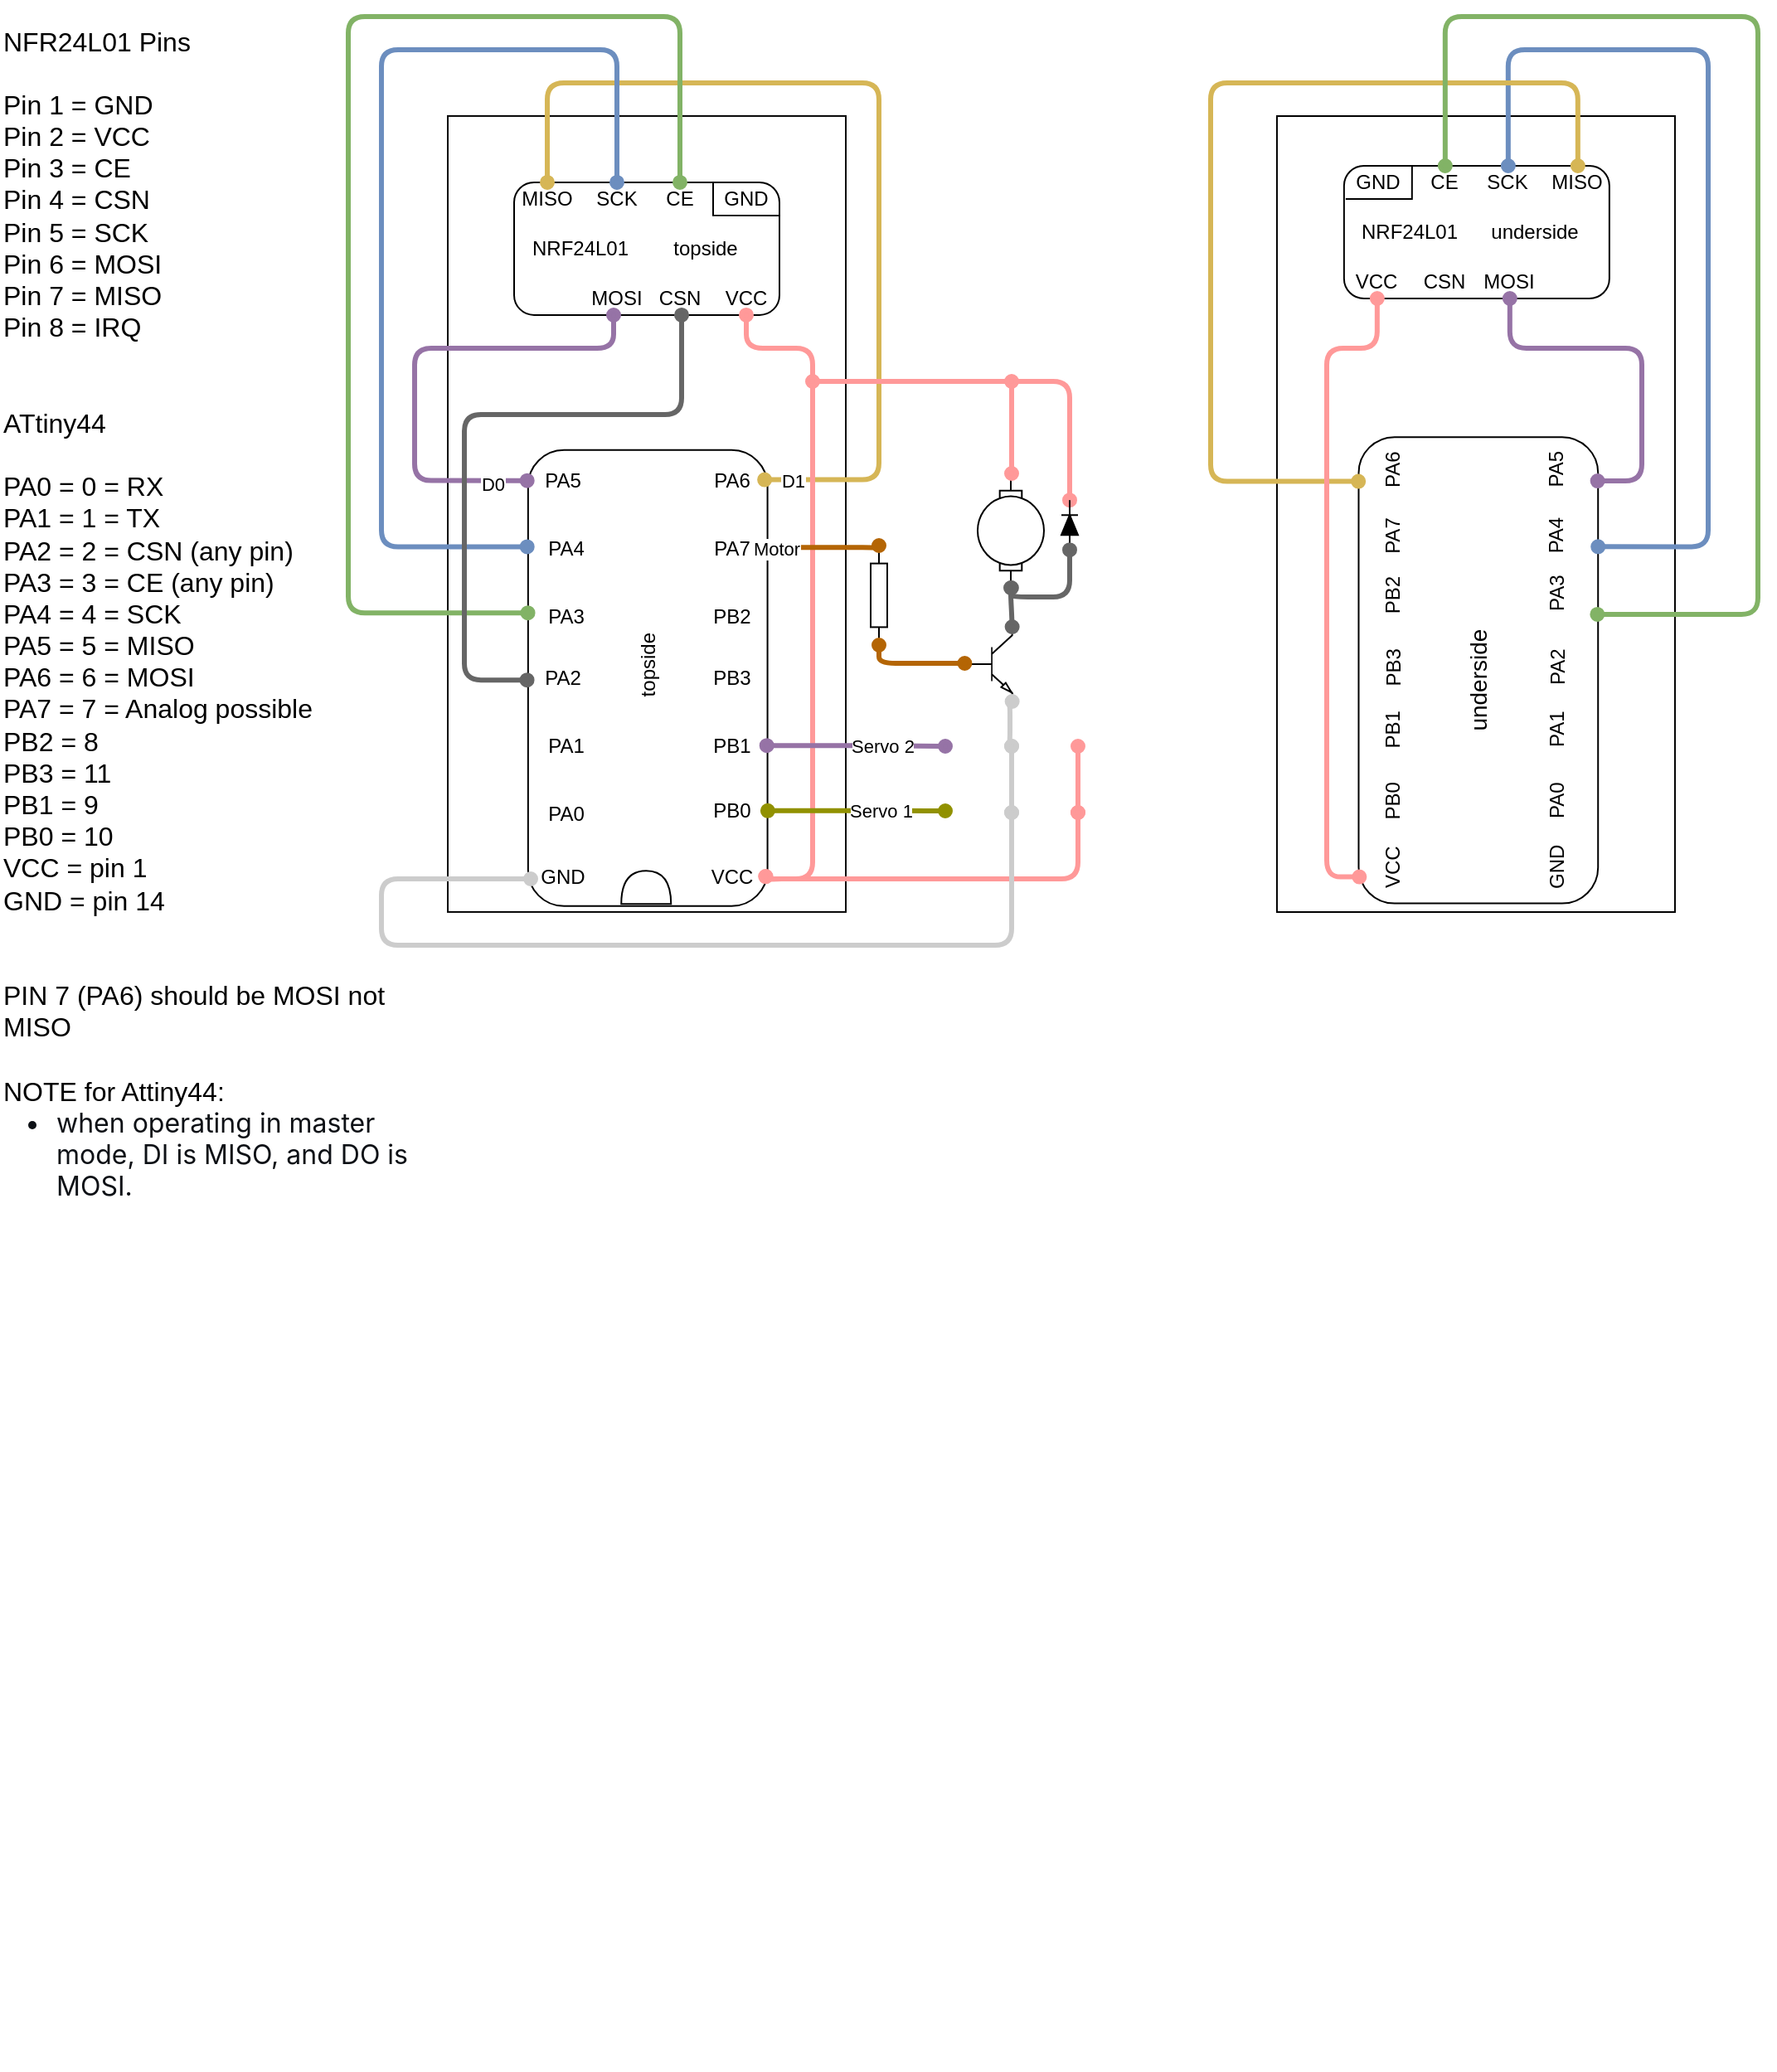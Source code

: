 <mxfile version="22.0.8" type="google">
  <diagram name="Page-1" id="LCBGwRK2uOVzi1pObfTr">
    <mxGraphModel grid="1" page="1" gridSize="10" guides="1" tooltips="1" connect="1" arrows="1" fold="1" pageScale="1" pageWidth="1169" pageHeight="827" math="0" shadow="0">
      <root>
        <mxCell id="0" />
        <mxCell id="1" parent="0" />
        <mxCell id="lefMPvHfV91-KuTFBMRh-2" value="" style="pointerEvents=1;verticalLabelPosition=bottom;shadow=0;dashed=0;align=center;html=1;verticalAlign=top;shape=mxgraph.electrical.resistors.resistor_1;rotation=-90;" vertex="1" parent="1">
          <mxGeometry x="560" y="404" width="60" height="10" as="geometry" />
        </mxCell>
        <mxCell id="-5Y5glYw3J9-rG3kyHYH-9" value="" style="rounded=0;whiteSpace=wrap;html=1;fillColor=none;" vertex="1" parent="1">
          <mxGeometry x="829.98" y="120" width="240" height="480" as="geometry" />
        </mxCell>
        <mxCell id="Fj7R6WnJlZTkuZcRxFww-15" value="" style="group;rotation=-90;" connectable="0" vertex="1" parent="1">
          <mxGeometry x="790" y="350.0" width="321.21" height="209.492" as="geometry" />
        </mxCell>
        <mxCell id="Fj7R6WnJlZTkuZcRxFww-17" value="" style="shape=or;whiteSpace=wrap;html=1;rotation=-90;" vertex="1" parent="Fj7R6WnJlZTkuZcRxFww-15">
          <mxGeometry x="150.442" y="208.122" width="21.973" height="50.342" as="geometry" />
        </mxCell>
        <mxCell id="Fj7R6WnJlZTkuZcRxFww-16" value="" style="rounded=1;whiteSpace=wrap;html=1;rotation=-90;" vertex="1" parent="Fj7R6WnJlZTkuZcRxFww-15">
          <mxGeometry x="20.82" y="32.02" width="281.21" height="144.36" as="geometry" />
        </mxCell>
        <mxCell id="Fj7R6WnJlZTkuZcRxFww-18" value="PA1" style="text;html=1;align=center;verticalAlign=middle;resizable=0;points=[];autosize=1;rotation=-90;" vertex="1" parent="Fj7R6WnJlZTkuZcRxFww-15">
          <mxGeometry x="184.011" y="125.134" width="50" height="30" as="geometry" />
        </mxCell>
        <mxCell id="Fj7R6WnJlZTkuZcRxFww-19" value="PA4" style="text;html=1;align=center;verticalAlign=middle;resizable=0;points=[];autosize=1;rotation=-90;" vertex="1" parent="Fj7R6WnJlZTkuZcRxFww-15">
          <mxGeometry x="184.007" y="8.287" width="50" height="30" as="geometry" />
        </mxCell>
        <mxCell id="Fj7R6WnJlZTkuZcRxFww-20" value="PA2" style="text;html=1;align=center;verticalAlign=middle;resizable=0;points=[];autosize=1;rotation=-90;" vertex="1" parent="Fj7R6WnJlZTkuZcRxFww-15">
          <mxGeometry x="184.011" y="87.601" width="50" height="30" as="geometry" />
        </mxCell>
        <mxCell id="Fj7R6WnJlZTkuZcRxFww-21" value="PA3" style="text;html=1;align=center;verticalAlign=middle;resizable=0;points=[];autosize=1;rotation=-90;" vertex="1" parent="Fj7R6WnJlZTkuZcRxFww-15">
          <mxGeometry x="184.007" y="43.12" width="50" height="30" as="geometry" />
        </mxCell>
        <mxCell id="Fj7R6WnJlZTkuZcRxFww-22" value="PA5" style="text;html=1;align=center;verticalAlign=middle;resizable=0;points=[];autosize=1;rotation=-90;" vertex="1" parent="Fj7R6WnJlZTkuZcRxFww-15">
          <mxGeometry x="184.003" y="-31.656" width="50" height="30" as="geometry" />
        </mxCell>
        <mxCell id="Fj7R6WnJlZTkuZcRxFww-23" value="&lt;font style=&quot;font-size: 14px;&quot;&gt;underside&lt;/font&gt;" style="text;html=1;align=center;verticalAlign=middle;resizable=0;points=[];autosize=1;strokeColor=none;fillColor=none;rotation=-90;" vertex="1" parent="Fj7R6WnJlZTkuZcRxFww-15">
          <mxGeometry x="121.422" y="95.132" width="80" height="30" as="geometry" />
        </mxCell>
        <mxCell id="Fj7R6WnJlZTkuZcRxFww-24" value="PB0" style="text;html=1;align=center;verticalAlign=middle;resizable=0;points=[];autosize=1;rotation=-90;" vertex="1" parent="Fj7R6WnJlZTkuZcRxFww-15">
          <mxGeometry x="85.252" y="168.119" width="50" height="30" as="geometry" />
        </mxCell>
        <mxCell id="Fj7R6WnJlZTkuZcRxFww-25" value="PA7" style="text;html=1;align=center;verticalAlign=middle;resizable=0;points=[];autosize=1;rotation=-90;" vertex="1" parent="Fj7R6WnJlZTkuZcRxFww-15">
          <mxGeometry x="85.252" y="8.285" width="50" height="30" as="geometry" />
        </mxCell>
        <mxCell id="Fj7R6WnJlZTkuZcRxFww-26" value="PB1" style="text;html=1;align=center;verticalAlign=middle;resizable=0;points=[];autosize=1;rotation=-90;" vertex="1" parent="Fj7R6WnJlZTkuZcRxFww-15">
          <mxGeometry x="85.252" y="125.136" width="50" height="30" as="geometry" />
        </mxCell>
        <mxCell id="Fj7R6WnJlZTkuZcRxFww-27" value="PB3" style="text;html=1;align=center;verticalAlign=middle;resizable=0;points=[];autosize=1;rotation=-90;" vertex="1" parent="Fj7R6WnJlZTkuZcRxFww-15">
          <mxGeometry x="85.252" y="87.603" width="50" height="30" as="geometry" />
        </mxCell>
        <mxCell id="Fj7R6WnJlZTkuZcRxFww-28" value="PB2" style="text;html=1;align=center;verticalAlign=middle;resizable=0;points=[];autosize=1;rotation=-90;" vertex="1" parent="Fj7R6WnJlZTkuZcRxFww-15">
          <mxGeometry x="85.252" y="44.09" width="50" height="30" as="geometry" />
        </mxCell>
        <mxCell id="Fj7R6WnJlZTkuZcRxFww-29" value="PA6" style="text;html=1;align=center;verticalAlign=middle;resizable=0;points=[];autosize=1;rotation=-90;" vertex="1" parent="Fj7R6WnJlZTkuZcRxFww-15">
          <mxGeometry x="85.252" y="-31.654" width="50" height="30" as="geometry" />
        </mxCell>
        <mxCell id="Fj7R6WnJlZTkuZcRxFww-30" value="VCC" style="text;html=1;align=center;verticalAlign=middle;resizable=0;points=[];autosize=1;rotation=-90;" vertex="1" parent="Fj7R6WnJlZTkuZcRxFww-15">
          <mxGeometry x="85.252" y="208.122" width="50" height="30" as="geometry" />
        </mxCell>
        <mxCell id="Fj7R6WnJlZTkuZcRxFww-31" value="GND" style="text;html=1;align=center;verticalAlign=middle;resizable=0;points=[];autosize=1;rotation=-90;" vertex="1" parent="Fj7R6WnJlZTkuZcRxFww-15">
          <mxGeometry x="184.011" y="208.119" width="50" height="30" as="geometry" />
        </mxCell>
        <mxCell id="Fj7R6WnJlZTkuZcRxFww-32" value="PA0" style="text;html=1;align=center;verticalAlign=middle;resizable=0;points=[];autosize=1;rotation=-90;" vertex="1" parent="Fj7R6WnJlZTkuZcRxFww-15">
          <mxGeometry x="184.011" y="168.117" width="50" height="30" as="geometry" />
        </mxCell>
        <mxCell id="Fj7R6WnJlZTkuZcRxFww-33" value="&lt;p style=&quot;line-height: 0;&quot;&gt;&lt;br&gt;&lt;/p&gt;" style="text;html=1;align=center;verticalAlign=middle;resizable=0;points=[];autosize=1;strokeColor=none;fillColor=none;fontColor=#8C8C8C;rotation=-90;" vertex="1" parent="Fj7R6WnJlZTkuZcRxFww-15">
          <mxGeometry x="151.428" y="179.212" width="20" height="40" as="geometry" />
        </mxCell>
        <mxCell id="-5Y5glYw3J9-rG3kyHYH-11" value="" style="rounded=0;whiteSpace=wrap;html=1;fillColor=none;" vertex="1" parent="1">
          <mxGeometry x="330" y="119.95" width="240" height="480" as="geometry" />
        </mxCell>
        <mxCell id="Fj7R6WnJlZTkuZcRxFww-2" value="" style="group" connectable="0" vertex="1" parent="1">
          <mxGeometry x="870.43" y="150" width="161" height="80" as="geometry" />
        </mxCell>
        <mxCell id="Fj7R6WnJlZTkuZcRxFww-3" value="" style="rounded=1;whiteSpace=wrap;html=1;rotation=-180;" vertex="1" parent="Fj7R6WnJlZTkuZcRxFww-2">
          <mxGeometry width="160" height="80" as="geometry" />
        </mxCell>
        <mxCell id="Fj7R6WnJlZTkuZcRxFww-4" value="CE" style="text;html=1;strokeColor=none;fillColor=none;align=center;verticalAlign=middle;whiteSpace=wrap;rounded=0;rotation=0;" vertex="1" parent="Fj7R6WnJlZTkuZcRxFww-2">
          <mxGeometry x="41" width="40" height="20" as="geometry" />
        </mxCell>
        <mxCell id="Fj7R6WnJlZTkuZcRxFww-5" value="SCK" style="text;html=1;strokeColor=none;fillColor=none;align=center;verticalAlign=middle;whiteSpace=wrap;rounded=0;rotation=0;" vertex="1" parent="Fj7R6WnJlZTkuZcRxFww-2">
          <mxGeometry x="77" width="44" height="20" as="geometry" />
        </mxCell>
        <mxCell id="Fj7R6WnJlZTkuZcRxFww-6" value="MISO" style="text;html=1;strokeColor=none;fillColor=none;align=center;verticalAlign=middle;whiteSpace=wrap;rounded=0;rotation=0;" vertex="1" parent="Fj7R6WnJlZTkuZcRxFww-2">
          <mxGeometry x="121" width="40" height="20" as="geometry" />
        </mxCell>
        <mxCell id="Fj7R6WnJlZTkuZcRxFww-7" value="GND" style="text;html=1;strokeColor=none;fillColor=none;align=center;verticalAlign=middle;whiteSpace=wrap;rounded=0;rotation=0;" vertex="1" parent="Fj7R6WnJlZTkuZcRxFww-2">
          <mxGeometry x="1" width="40" height="20" as="geometry" />
        </mxCell>
        <mxCell id="Fj7R6WnJlZTkuZcRxFww-8" value="NRF24L01" style="text;html=1;strokeColor=none;fillColor=none;align=center;verticalAlign=middle;whiteSpace=wrap;rounded=0;rotation=0;" vertex="1" parent="Fj7R6WnJlZTkuZcRxFww-2">
          <mxGeometry x="20" y="30" width="40" height="20" as="geometry" />
        </mxCell>
        <mxCell id="Fj7R6WnJlZTkuZcRxFww-9" value="CSN" style="text;html=1;strokeColor=none;fillColor=none;align=center;verticalAlign=middle;whiteSpace=wrap;rounded=0;rotation=0;" vertex="1" parent="Fj7R6WnJlZTkuZcRxFww-2">
          <mxGeometry x="41" y="60" width="40" height="20" as="geometry" />
        </mxCell>
        <mxCell id="Fj7R6WnJlZTkuZcRxFww-10" value="MOSI" style="text;html=1;strokeColor=none;fillColor=none;align=center;verticalAlign=middle;whiteSpace=wrap;rounded=0;rotation=0;" vertex="1" parent="Fj7R6WnJlZTkuZcRxFww-2">
          <mxGeometry x="80" y="60" width="40" height="20" as="geometry" />
        </mxCell>
        <mxCell id="Fj7R6WnJlZTkuZcRxFww-11" value="VCC" style="text;html=1;strokeColor=none;fillColor=none;align=center;verticalAlign=middle;whiteSpace=wrap;rounded=0;rotation=0;" vertex="1" parent="Fj7R6WnJlZTkuZcRxFww-2">
          <mxGeometry y="60" width="40" height="20" as="geometry" />
        </mxCell>
        <mxCell id="Fj7R6WnJlZTkuZcRxFww-12" value="underside" style="text;html=1;align=center;verticalAlign=middle;resizable=0;points=[];autosize=1;strokeColor=none;fillColor=none;" vertex="1" parent="Fj7R6WnJlZTkuZcRxFww-2">
          <mxGeometry x="75" y="25" width="80" height="30" as="geometry" />
        </mxCell>
        <mxCell id="ppTcxV085bBbzzXwHEgJ-23" style="edgeStyle=orthogonalEdgeStyle;rounded=0;orthogonalLoop=1;jettySize=auto;html=1;exitX=0;exitY=1;exitDx=0;exitDy=0;entryX=1;entryY=0;entryDx=0;entryDy=0;endArrow=none;endFill=0;" edge="1" parent="Fj7R6WnJlZTkuZcRxFww-2" source="Fj7R6WnJlZTkuZcRxFww-7" target="Fj7R6WnJlZTkuZcRxFww-7">
          <mxGeometry relative="1" as="geometry">
            <Array as="points">
              <mxPoint x="41" y="20" />
            </Array>
          </mxGeometry>
        </mxCell>
        <mxCell id="Fj7R6WnJlZTkuZcRxFww-14" style="edgeStyle=orthogonalEdgeStyle;rounded=1;orthogonalLoop=1;jettySize=auto;html=1;exitX=0.5;exitY=1;exitDx=0;exitDy=0;startArrow=oval;startFill=1;endArrow=oval;endFill=1;fillColor=#e1d5e7;strokeColor=#9673a6;strokeWidth=3;entryX=0.906;entryY=0.998;entryDx=0;entryDy=0;entryPerimeter=0;" edge="1" parent="1" source="Fj7R6WnJlZTkuZcRxFww-10" target="Fj7R6WnJlZTkuZcRxFww-16">
          <mxGeometry relative="1" as="geometry">
            <mxPoint x="1169.98" y="420" as="targetPoint" />
            <Array as="points">
              <mxPoint x="970.98" y="260" />
              <mxPoint x="1049.98" y="260" />
              <mxPoint x="1049.98" y="340" />
            </Array>
          </mxGeometry>
        </mxCell>
        <mxCell id="Fj7R6WnJlZTkuZcRxFww-34" style="edgeStyle=orthogonalEdgeStyle;rounded=1;orthogonalLoop=1;jettySize=auto;html=1;exitX=0.5;exitY=0;exitDx=0;exitDy=0;fontSize=12;fontColor=#8C8C8C;startArrow=oval;startFill=1;endArrow=oval;endFill=1;fillColor=#dae8fc;strokeColor=#6c8ebf;strokeWidth=3;entryX=0.765;entryY=1;entryDx=0;entryDy=0;entryPerimeter=0;" edge="1" parent="1" source="Fj7R6WnJlZTkuZcRxFww-5" target="Fj7R6WnJlZTkuZcRxFww-16">
          <mxGeometry relative="1" as="geometry">
            <Array as="points">
              <mxPoint x="969.98" y="80" />
              <mxPoint x="1089.98" y="80" />
              <mxPoint x="1089.98" y="380" />
            </Array>
            <mxPoint x="1149.98" y="340" as="targetPoint" />
          </mxGeometry>
        </mxCell>
        <mxCell id="Fj7R6WnJlZTkuZcRxFww-35" style="edgeStyle=orthogonalEdgeStyle;rounded=1;orthogonalLoop=1;jettySize=auto;html=1;exitX=0.5;exitY=0;exitDx=0;exitDy=0;fontSize=12;fontColor=#8C8C8C;startArrow=oval;startFill=1;endArrow=oval;endFill=1;fillColor=#fff2cc;strokeColor=#d6b656;strokeWidth=3;entryX=0.905;entryY=-0.001;entryDx=0;entryDy=0;entryPerimeter=0;" edge="1" parent="1" source="Fj7R6WnJlZTkuZcRxFww-6" target="Fj7R6WnJlZTkuZcRxFww-16">
          <mxGeometry relative="1" as="geometry">
            <Array as="points">
              <mxPoint x="1011.98" y="100" />
              <mxPoint x="789.98" y="100" />
              <mxPoint x="789.98" y="340" />
            </Array>
            <mxPoint x="869.98" y="630" as="targetPoint" />
          </mxGeometry>
        </mxCell>
        <mxCell id="Fj7R6WnJlZTkuZcRxFww-36" style="edgeStyle=orthogonalEdgeStyle;rounded=1;orthogonalLoop=1;jettySize=auto;html=1;exitX=0.5;exitY=0;exitDx=0;exitDy=0;fontSize=12;fontColor=#18888C;startArrow=oval;startFill=1;endArrow=oval;endFill=1;fillColor=#d5e8d4;strokeColor=#82b366;strokeWidth=3;entryX=0.62;entryY=0.997;entryDx=0;entryDy=0;entryPerimeter=0;" edge="1" parent="1" source="Fj7R6WnJlZTkuZcRxFww-4" target="Fj7R6WnJlZTkuZcRxFww-16">
          <mxGeometry relative="1" as="geometry">
            <Array as="points">
              <mxPoint x="931.98" y="60" />
              <mxPoint x="1119.98" y="60" />
              <mxPoint x="1119.98" y="420" />
            </Array>
            <mxPoint x="1079.98" y="430" as="targetPoint" />
          </mxGeometry>
        </mxCell>
        <mxCell id="Fj7R6WnJlZTkuZcRxFww-38" style="edgeStyle=orthogonalEdgeStyle;rounded=1;orthogonalLoop=1;jettySize=auto;html=1;exitX=0.5;exitY=1;exitDx=0;exitDy=0;strokeWidth=3;fontSize=12;fontColor=#18888C;startArrow=oval;startFill=1;endArrow=oval;endFill=1;fillColor=#e51400;strokeColor=#FF9999;entryX=0.057;entryY=0.003;entryDx=0;entryDy=0;entryPerimeter=0;" edge="1" parent="1" source="Fj7R6WnJlZTkuZcRxFww-11" target="Fj7R6WnJlZTkuZcRxFww-16">
          <mxGeometry relative="1" as="geometry">
            <Array as="points">
              <mxPoint x="889.98" y="260" />
              <mxPoint x="859.98" y="260" />
              <mxPoint x="859.98" y="579" />
            </Array>
            <mxPoint x="879.98" y="550" as="targetPoint" />
          </mxGeometry>
        </mxCell>
        <mxCell id="Fj7R6WnJlZTkuZcRxFww-39" value="NFR24L01 Pins&lt;br&gt;&lt;br&gt;Pin 1 = GND&lt;br&gt;Pin 2 = VCC&lt;br&gt;Pin 3 = CE&lt;br&gt;Pin 4 = CSN&lt;br&gt;Pin 5 = SCK&lt;br&gt;Pin 6 = MOSI&lt;br&gt;Pin 7 = MISO&lt;br&gt;Pin 8 = IRQ&lt;br&gt;&lt;br&gt;&lt;br&gt;ATtiny44&lt;br&gt;&lt;br&gt;PA0 = 0 = RX&lt;br style=&quot;font-size: 16px&quot;&gt;PA1 = 1 = TX&lt;br style=&quot;font-size: 16px&quot;&gt;PA2 = 2 = CSN (any pin)&lt;br style=&quot;font-size: 16px&quot;&gt;PA3 = 3 = CE (any pin)&lt;br style=&quot;font-size: 16px&quot;&gt;PA4 = 4 = SCK&lt;br style=&quot;font-size: 16px&quot;&gt;PA5 = 5 = MISO&lt;br style=&quot;font-size: 16px&quot;&gt;PA6 = 6 = MOSI&lt;br&gt;PA7 = 7 = Analog possible&lt;br&gt;PB2 = 8&lt;br style=&quot;border-color: var(--border-color);&quot;&gt;PB3 = 11&lt;br style=&quot;border-color: var(--border-color);&quot;&gt;PB1 = 9&lt;br style=&quot;border-color: var(--border-color);&quot;&gt;PB0 = 10&lt;br&gt;VCC = pin 1&lt;br&gt;GND = pin 14&lt;br&gt;&lt;br&gt;&lt;br&gt;PIN 7 (PA6) should be MOSI not MISO&amp;nbsp;&lt;br&gt;&lt;br&gt;NOTE for Attiny44:&amp;nbsp;&lt;ul style=&quot;box-sizing: border-box; padding-left: 2em; margin-top: 0px; margin-bottom: 0px; color: rgb(14, 17, 22); font-family: -apple-system, &amp;quot;system-ui&amp;quot;, &amp;quot;Segoe UI&amp;quot;, &amp;quot;Noto Sans&amp;quot;, Helvetica, Arial, sans-serif, &amp;quot;Apple Color Emoji&amp;quot;, &amp;quot;Segoe UI Emoji&amp;quot;; background-color: rgb(255, 255, 255);&quot; dir=&quot;auto&quot;&gt;&lt;li style=&quot;box-sizing: border-box;&quot;&gt;when operating in master mode,&amp;nbsp;DI is MISO, and DO is MOSI.&lt;/li&gt;&lt;/ul&gt;" style="text;html=1;strokeColor=none;fillColor=none;align=left;verticalAlign=middle;whiteSpace=wrap;rounded=0;fontSize=16;" vertex="1" parent="1">
          <mxGeometry x="60" y="180" width="260" height="480" as="geometry" />
        </mxCell>
        <mxCell id="-5Y5glYw3J9-rG3kyHYH-12" value="" style="group;rotation=-90;" connectable="0" vertex="1" parent="1">
          <mxGeometry x="270" y="361.61" width="326.21" height="229.212" as="geometry" />
        </mxCell>
        <mxCell id="-5Y5glYw3J9-rG3kyHYH-13" value="" style="shape=or;whiteSpace=wrap;html=1;rotation=-90;" vertex="1" parent="-5Y5glYw3J9-rG3kyHYH-12">
          <mxGeometry x="169.622" y="188.122" width="21.973" height="50.342" as="geometry" />
        </mxCell>
        <mxCell id="-5Y5glYw3J9-rG3kyHYH-14" value="" style="rounded=1;whiteSpace=wrap;html=1;rotation=-90;" vertex="1" parent="-5Y5glYw3J9-rG3kyHYH-12">
          <mxGeometry x="43.11" y="25.12" width="275" height="144.36" as="geometry" />
        </mxCell>
        <mxCell id="-5Y5glYw3J9-rG3kyHYH-15" value="PA1" style="text;html=1;align=center;verticalAlign=middle;resizable=0;points=[];autosize=1;rotation=0;" vertex="1" parent="-5Y5glYw3J9-rG3kyHYH-12">
          <mxGeometry x="105.611" y="123.114" width="50" height="30" as="geometry" />
        </mxCell>
        <mxCell id="-5Y5glYw3J9-rG3kyHYH-17" value="PA2" style="text;html=1;align=center;verticalAlign=middle;resizable=0;points=[];autosize=1;rotation=0;" vertex="1" parent="-5Y5glYw3J9-rG3kyHYH-12">
          <mxGeometry x="104.431" y="82.301" width="50" height="30" as="geometry" />
        </mxCell>
        <mxCell id="-5Y5glYw3J9-rG3kyHYH-20" value="topside" style="text;html=1;align=center;verticalAlign=middle;resizable=0;points=[];autosize=1;strokeColor=none;fillColor=none;rotation=-90;" vertex="1" parent="-5Y5glYw3J9-rG3kyHYH-12">
          <mxGeometry x="150.602" y="75.132" width="60" height="30" as="geometry" />
        </mxCell>
        <mxCell id="-5Y5glYw3J9-rG3kyHYH-21" value="PB0" style="text;html=1;align=center;verticalAlign=middle;resizable=0;points=[];autosize=1;rotation=0;" vertex="1" parent="-5Y5glYw3J9-rG3kyHYH-12">
          <mxGeometry x="205.612" y="162.119" width="50" height="30" as="geometry" />
        </mxCell>
        <mxCell id="-5Y5glYw3J9-rG3kyHYH-22" value="PA7" style="text;html=1;align=center;verticalAlign=middle;resizable=0;points=[];autosize=1;rotation=0;" vertex="1" parent="-5Y5glYw3J9-rG3kyHYH-12">
          <mxGeometry x="205.612" y="4.005" width="50" height="30" as="geometry" />
        </mxCell>
        <mxCell id="-5Y5glYw3J9-rG3kyHYH-23" value="PB1" style="text;html=1;align=center;verticalAlign=middle;resizable=0;points=[];autosize=1;rotation=0;" vertex="1" parent="-5Y5glYw3J9-rG3kyHYH-12">
          <mxGeometry x="205.612" y="123.116" width="50" height="30" as="geometry" />
        </mxCell>
        <mxCell id="-5Y5glYw3J9-rG3kyHYH-25" value="PB2" style="text;html=1;align=center;verticalAlign=middle;resizable=0;points=[];autosize=1;rotation=0;" vertex="1" parent="-5Y5glYw3J9-rG3kyHYH-12">
          <mxGeometry x="205.612" y="45.13" width="50" height="30" as="geometry" />
        </mxCell>
        <mxCell id="-5Y5glYw3J9-rG3kyHYH-26" value="PA6" style="text;html=1;align=center;verticalAlign=middle;resizable=0;points=[];autosize=1;rotation=0;" vertex="1" parent="-5Y5glYw3J9-rG3kyHYH-12">
          <mxGeometry x="205.612" y="-36.654" width="50" height="30" as="geometry" />
        </mxCell>
        <mxCell id="-5Y5glYw3J9-rG3kyHYH-28" value="GND" style="text;html=1;align=center;verticalAlign=middle;resizable=0;points=[];autosize=1;rotation=0;" vertex="1" parent="-5Y5glYw3J9-rG3kyHYH-12">
          <mxGeometry x="104.431" y="202.209" width="50" height="30" as="geometry" />
        </mxCell>
        <mxCell id="-5Y5glYw3J9-rG3kyHYH-29" value="PA0" style="text;html=1;align=center;verticalAlign=middle;resizable=0;points=[];autosize=1;rotation=0;" vertex="1" parent="-5Y5glYw3J9-rG3kyHYH-12">
          <mxGeometry x="105.611" y="164.217" width="50" height="30" as="geometry" />
        </mxCell>
        <mxCell id="-5Y5glYw3J9-rG3kyHYH-30" value="&lt;p style=&quot;line-height: 0;&quot;&gt;&lt;br&gt;&lt;/p&gt;" style="text;html=1;align=center;verticalAlign=middle;resizable=0;points=[];autosize=1;strokeColor=none;fillColor=none;fontColor=#8C8C8C;rotation=-90;" vertex="1" parent="-5Y5glYw3J9-rG3kyHYH-12">
          <mxGeometry x="170.608" y="159.212" width="20" height="40" as="geometry" />
        </mxCell>
        <mxCell id="-5Y5glYw3J9-rG3kyHYH-27" value="VCC" style="text;html=1;align=center;verticalAlign=middle;resizable=0;points=[];autosize=1;rotation=0;" vertex="1" parent="-5Y5glYw3J9-rG3kyHYH-12">
          <mxGeometry x="205.612" y="202.212" width="50" height="30" as="geometry" />
        </mxCell>
        <mxCell id="-5Y5glYw3J9-rG3kyHYH-51" value="" style="shape=or;whiteSpace=wrap;html=1;rotation=-90;" vertex="1" parent="-5Y5glYw3J9-rG3kyHYH-12">
          <mxGeometry x="169.62" y="208.46" width="20" height="30" as="geometry" />
        </mxCell>
        <mxCell id="-5Y5glYw3J9-rG3kyHYH-24" value="PB3" style="text;html=1;align=center;verticalAlign=middle;resizable=0;points=[];autosize=1;rotation=0;" vertex="1" parent="-5Y5glYw3J9-rG3kyHYH-12">
          <mxGeometry x="205.612" y="82.303" width="50" height="30" as="geometry" />
        </mxCell>
        <mxCell id="-5Y5glYw3J9-rG3kyHYH-18" value="PA3" style="text;html=1;align=center;verticalAlign=middle;resizable=0;points=[];autosize=1;rotation=0;" vertex="1" parent="-5Y5glYw3J9-rG3kyHYH-12">
          <mxGeometry x="105.607" y="45.13" width="50" height="30" as="geometry" />
        </mxCell>
        <mxCell id="-5Y5glYw3J9-rG3kyHYH-16" value="PA4" style="text;html=1;align=center;verticalAlign=middle;resizable=0;points=[];autosize=1;rotation=0;" vertex="1" parent="-5Y5glYw3J9-rG3kyHYH-12">
          <mxGeometry x="105.607" y="4.007" width="50" height="30" as="geometry" />
        </mxCell>
        <mxCell id="-5Y5glYw3J9-rG3kyHYH-19" value="PA5" style="text;html=1;align=center;verticalAlign=middle;resizable=0;points=[];autosize=1;rotation=0;" vertex="1" parent="-5Y5glYw3J9-rG3kyHYH-12">
          <mxGeometry x="104.433" y="-36.656" width="50" height="30" as="geometry" />
        </mxCell>
        <mxCell id="-5Y5glYw3J9-rG3kyHYH-31" value="" style="group" connectable="0" vertex="1" parent="1">
          <mxGeometry x="370" y="159.95" width="161" height="80" as="geometry" />
        </mxCell>
        <mxCell id="-5Y5glYw3J9-rG3kyHYH-32" value="" style="rounded=1;whiteSpace=wrap;html=1;rotation=-180;" vertex="1" parent="-5Y5glYw3J9-rG3kyHYH-31">
          <mxGeometry width="160" height="80" as="geometry" />
        </mxCell>
        <mxCell id="-5Y5glYw3J9-rG3kyHYH-33" value="CE" style="text;html=1;strokeColor=none;fillColor=none;align=center;verticalAlign=middle;whiteSpace=wrap;rounded=0;rotation=0;" vertex="1" parent="-5Y5glYw3J9-rG3kyHYH-31">
          <mxGeometry x="80" width="40" height="20" as="geometry" />
        </mxCell>
        <mxCell id="-5Y5glYw3J9-rG3kyHYH-34" value="SCK" style="text;html=1;strokeColor=none;fillColor=none;align=center;verticalAlign=middle;whiteSpace=wrap;rounded=0;rotation=0;" vertex="1" parent="-5Y5glYw3J9-rG3kyHYH-31">
          <mxGeometry x="40" width="44" height="20" as="geometry" />
        </mxCell>
        <mxCell id="ppTcxV085bBbzzXwHEgJ-22" style="edgeStyle=orthogonalEdgeStyle;rounded=0;orthogonalLoop=1;jettySize=auto;html=1;exitX=0;exitY=0;exitDx=0;exitDy=0;entryX=0;entryY=0.75;entryDx=0;entryDy=0;endArrow=none;endFill=0;" edge="1" parent="-5Y5glYw3J9-rG3kyHYH-31" source="-5Y5glYw3J9-rG3kyHYH-36" target="-5Y5glYw3J9-rG3kyHYH-32">
          <mxGeometry relative="1" as="geometry">
            <Array as="points">
              <mxPoint x="120" y="20" />
            </Array>
          </mxGeometry>
        </mxCell>
        <mxCell id="-5Y5glYw3J9-rG3kyHYH-36" value="GND" style="text;html=1;strokeColor=none;fillColor=none;align=center;verticalAlign=middle;whiteSpace=wrap;rounded=0;rotation=0;" vertex="1" parent="-5Y5glYw3J9-rG3kyHYH-31">
          <mxGeometry x="120" width="40" height="20" as="geometry" />
        </mxCell>
        <mxCell id="-5Y5glYw3J9-rG3kyHYH-37" value="NRF24L01" style="text;html=1;strokeColor=none;fillColor=none;align=center;verticalAlign=middle;whiteSpace=wrap;rounded=0;rotation=0;" vertex="1" parent="-5Y5glYw3J9-rG3kyHYH-31">
          <mxGeometry x="20" y="30" width="40" height="20" as="geometry" />
        </mxCell>
        <mxCell id="-5Y5glYw3J9-rG3kyHYH-38" value="CSN" style="text;html=1;strokeColor=none;fillColor=none;align=center;verticalAlign=middle;whiteSpace=wrap;rounded=0;rotation=0;" vertex="1" parent="-5Y5glYw3J9-rG3kyHYH-31">
          <mxGeometry x="80" y="60" width="40" height="20" as="geometry" />
        </mxCell>
        <mxCell id="-5Y5glYw3J9-rG3kyHYH-39" value="MOSI" style="text;html=1;strokeColor=none;fillColor=none;align=center;verticalAlign=middle;whiteSpace=wrap;rounded=0;rotation=0;" vertex="1" parent="-5Y5glYw3J9-rG3kyHYH-31">
          <mxGeometry x="42" y="60" width="40" height="20" as="geometry" />
        </mxCell>
        <mxCell id="-5Y5glYw3J9-rG3kyHYH-40" value="VCC" style="text;html=1;strokeColor=none;fillColor=none;align=center;verticalAlign=middle;whiteSpace=wrap;rounded=0;rotation=0;" vertex="1" parent="-5Y5glYw3J9-rG3kyHYH-31">
          <mxGeometry x="120" y="60" width="40" height="20" as="geometry" />
        </mxCell>
        <mxCell id="-5Y5glYw3J9-rG3kyHYH-41" value="topside" style="text;html=1;align=center;verticalAlign=middle;resizable=0;points=[];autosize=1;strokeColor=none;fillColor=none;" vertex="1" parent="-5Y5glYw3J9-rG3kyHYH-31">
          <mxGeometry x="85" y="25" width="60" height="30" as="geometry" />
        </mxCell>
        <mxCell id="-5Y5glYw3J9-rG3kyHYH-35" value="MISO" style="text;html=1;strokeColor=none;fillColor=none;align=center;verticalAlign=middle;whiteSpace=wrap;rounded=0;rotation=0;" vertex="1" parent="-5Y5glYw3J9-rG3kyHYH-31">
          <mxGeometry width="40" height="20" as="geometry" />
        </mxCell>
        <mxCell id="-5Y5glYw3J9-rG3kyHYH-57" style="edgeStyle=orthogonalEdgeStyle;rounded=1;orthogonalLoop=1;jettySize=auto;html=1;exitX=0.5;exitY=0;exitDx=0;exitDy=0;fontSize=12;fontColor=#8C8C8C;startArrow=oval;startFill=1;endArrow=oval;endFill=1;fillColor=#fff2cc;strokeColor=#d6b656;strokeWidth=3;entryX=0.935;entryY=0.988;entryDx=0;entryDy=0;entryPerimeter=0;" edge="1" parent="1" source="-5Y5glYw3J9-rG3kyHYH-35" target="-5Y5glYw3J9-rG3kyHYH-14">
          <mxGeometry relative="1" as="geometry">
            <Array as="points">
              <mxPoint x="390" y="99.95" />
              <mxPoint x="590" y="99.95" />
              <mxPoint x="590" y="338.95" />
            </Array>
            <mxPoint x="726.94" y="388.95" as="targetPoint" />
            <mxPoint x="860.94" y="229.95" as="sourcePoint" />
          </mxGeometry>
        </mxCell>
        <mxCell id="ppTcxV085bBbzzXwHEgJ-13" value="D1" style="edgeLabel;html=1;align=center;verticalAlign=middle;resizable=0;points=[];" connectable="0" vertex="1" parent="-5Y5glYw3J9-rG3kyHYH-57">
          <mxGeometry x="0.947" relative="1" as="geometry">
            <mxPoint x="1" as="offset" />
          </mxGeometry>
        </mxCell>
        <mxCell id="-5Y5glYw3J9-rG3kyHYH-58" style="edgeStyle=orthogonalEdgeStyle;rounded=1;orthogonalLoop=1;jettySize=auto;html=1;startArrow=oval;startFill=1;endArrow=oval;endFill=1;fillColor=#e1d5e7;strokeColor=#9673a6;strokeWidth=3;entryX=0.933;entryY=-0.004;entryDx=0;entryDy=0;entryPerimeter=0;" edge="1" parent="1" target="-5Y5glYw3J9-rG3kyHYH-14">
          <mxGeometry relative="1" as="geometry">
            <mxPoint x="300" y="410" as="targetPoint" />
            <Array as="points">
              <mxPoint x="430" y="260" />
              <mxPoint x="310" y="260" />
              <mxPoint x="310" y="340" />
            </Array>
            <mxPoint x="430" y="240" as="sourcePoint" />
          </mxGeometry>
        </mxCell>
        <mxCell id="ppTcxV085bBbzzXwHEgJ-14" value="D0" style="edgeLabel;html=1;align=center;verticalAlign=middle;resizable=0;points=[];" connectable="0" vertex="1" parent="-5Y5glYw3J9-rG3kyHYH-58">
          <mxGeometry x="0.853" y="4" relative="1" as="geometry">
            <mxPoint y="6" as="offset" />
          </mxGeometry>
        </mxCell>
        <mxCell id="-5Y5glYw3J9-rG3kyHYH-59" style="edgeStyle=orthogonalEdgeStyle;rounded=1;orthogonalLoop=1;jettySize=auto;html=1;exitX=0.5;exitY=1;exitDx=0;exitDy=0;strokeWidth=3;fontSize=12;fontColor=#18888C;startArrow=oval;startFill=1;endArrow=oval;endFill=1;fillColor=#e51400;strokeColor=#FF9999;entryX=0.065;entryY=0.993;entryDx=0;entryDy=0;entryPerimeter=0;" edge="1" parent="1" source="-5Y5glYw3J9-rG3kyHYH-40" target="-5Y5glYw3J9-rG3kyHYH-14">
          <mxGeometry relative="1" as="geometry">
            <Array as="points">
              <mxPoint x="510" y="260" />
              <mxPoint x="550" y="260" />
              <mxPoint x="550" y="580" />
              <mxPoint x="522" y="580" />
            </Array>
            <mxPoint x="819.94" y="229.95" as="sourcePoint" />
            <mxPoint x="660" y="579.95" as="targetPoint" />
          </mxGeometry>
        </mxCell>
        <mxCell id="-5Y5glYw3J9-rG3kyHYH-60" style="edgeStyle=orthogonalEdgeStyle;rounded=0;orthogonalLoop=1;jettySize=auto;html=1;exitX=0.5;exitY=1;exitDx=0;exitDy=0;" edge="1" parent="1">
          <mxGeometry relative="1" as="geometry">
            <mxPoint x="420" y="1290" as="sourcePoint" />
            <mxPoint x="420" y="1290" as="targetPoint" />
          </mxGeometry>
        </mxCell>
        <mxCell id="ppTcxV085bBbzzXwHEgJ-1" style="edgeStyle=orthogonalEdgeStyle;rounded=1;orthogonalLoop=1;jettySize=auto;html=1;fontSize=12;fontColor=#18888C;startArrow=oval;startFill=1;endArrow=oval;endFill=1;fillColor=#d5e8d4;strokeColor=#919100;strokeWidth=3;exitX=0.209;exitY=1.001;exitDx=0;exitDy=0;exitPerimeter=0;" edge="1" parent="1" source="-5Y5glYw3J9-rG3kyHYH-14">
          <mxGeometry relative="1" as="geometry">
            <Array as="points">
              <mxPoint x="610" y="539" />
              <mxPoint x="610" y="539" />
            </Array>
            <mxPoint x="630" y="539" as="targetPoint" />
            <mxPoint x="650" y="500" as="sourcePoint" />
          </mxGeometry>
        </mxCell>
        <mxCell id="ppTcxV085bBbzzXwHEgJ-3" value="Servo 1" style="edgeLabel;html=1;align=center;verticalAlign=middle;resizable=0;points=[];rotation=0;" connectable="0" vertex="1" parent="ppTcxV085bBbzzXwHEgJ-1">
          <mxGeometry x="0.181" relative="1" as="geometry">
            <mxPoint x="5" as="offset" />
          </mxGeometry>
        </mxCell>
        <mxCell id="ppTcxV085bBbzzXwHEgJ-2" style="edgeStyle=orthogonalEdgeStyle;rounded=1;orthogonalLoop=1;jettySize=auto;html=1;strokeWidth=3;fontSize=12;fontColor=#18888C;startArrow=oval;startFill=1;endArrow=oval;endFill=1;fillColor=#e51400;strokeColor=#FF9999;entryX=0.065;entryY=0.992;entryDx=0;entryDy=0;entryPerimeter=0;" edge="1" parent="1" target="-5Y5glYw3J9-rG3kyHYH-14">
          <mxGeometry relative="1" as="geometry">
            <Array as="points">
              <mxPoint x="710" y="580" />
              <mxPoint x="522" y="580" />
            </Array>
            <mxPoint x="710" y="540" as="sourcePoint" />
            <mxPoint x="530" y="580" as="targetPoint" />
          </mxGeometry>
        </mxCell>
        <mxCell id="ppTcxV085bBbzzXwHEgJ-4" style="edgeStyle=orthogonalEdgeStyle;rounded=1;orthogonalLoop=1;jettySize=auto;html=1;fontSize=12;fontColor=#18888C;startArrow=oval;startFill=1;endArrow=oval;endFill=1;fillColor=#e1d5e7;strokeColor=#9673a6;strokeWidth=3;exitX=0.352;exitY=0.997;exitDx=0;exitDy=0;exitPerimeter=0;" edge="1" parent="1" source="-5Y5glYw3J9-rG3kyHYH-14">
          <mxGeometry relative="1" as="geometry">
            <Array as="points">
              <mxPoint x="580" y="500" />
            </Array>
            <mxPoint x="630" y="500" as="targetPoint" />
            <mxPoint x="596.21" y="500" as="sourcePoint" />
          </mxGeometry>
        </mxCell>
        <mxCell id="ppTcxV085bBbzzXwHEgJ-5" value="Servo 2" style="edgeLabel;html=1;align=center;verticalAlign=middle;resizable=0;points=[];rotation=0;" connectable="0" vertex="1" parent="ppTcxV085bBbzzXwHEgJ-4">
          <mxGeometry x="0.181" relative="1" as="geometry">
            <mxPoint x="6" as="offset" />
          </mxGeometry>
        </mxCell>
        <mxCell id="ppTcxV085bBbzzXwHEgJ-6" style="edgeStyle=orthogonalEdgeStyle;rounded=1;orthogonalLoop=1;jettySize=auto;html=1;strokeWidth=3;fontSize=12;fontColor=#18888C;startArrow=oval;startFill=1;endArrow=oval;endFill=1;fillColor=#e51400;strokeColor=#FF9999;" edge="1" parent="1">
          <mxGeometry relative="1" as="geometry">
            <Array as="points">
              <mxPoint x="710" y="530" />
              <mxPoint x="710" y="530" />
            </Array>
            <mxPoint x="710" y="500" as="sourcePoint" />
            <mxPoint x="710" y="540" as="targetPoint" />
          </mxGeometry>
        </mxCell>
        <mxCell id="-5Y5glYw3J9-rG3kyHYH-55" style="edgeStyle=orthogonalEdgeStyle;rounded=1;orthogonalLoop=1;jettySize=auto;html=1;exitX=0.5;exitY=0;exitDx=0;exitDy=0;fontSize=12;fontColor=#8C8C8C;startArrow=oval;startFill=1;endArrow=oval;endFill=1;fillColor=#dae8fc;strokeColor=#6c8ebf;strokeWidth=3;entryX=0.788;entryY=-0.004;entryDx=0;entryDy=0;entryPerimeter=0;" edge="1" parent="1" source="-5Y5glYw3J9-rG3kyHYH-34" target="-5Y5glYw3J9-rG3kyHYH-14">
          <mxGeometry relative="1" as="geometry">
            <Array as="points">
              <mxPoint x="432" y="80" />
              <mxPoint x="290" y="80" />
              <mxPoint x="290" y="380" />
            </Array>
            <mxPoint x="240" y="420" as="targetPoint" />
            <mxPoint x="735" y="159.95" as="sourcePoint" />
          </mxGeometry>
        </mxCell>
        <mxCell id="ppTcxV085bBbzzXwHEgJ-10" style="edgeStyle=orthogonalEdgeStyle;rounded=1;orthogonalLoop=1;jettySize=auto;html=1;fontSize=12;fontColor=#18888C;startArrow=oval;startFill=1;endArrow=oval;endFill=1;strokeWidth=3;strokeColor=#CCCCCC;fillColor=#bac8d3;" edge="1" parent="1">
          <mxGeometry relative="1" as="geometry">
            <Array as="points">
              <mxPoint x="290" y="580" />
              <mxPoint x="290" y="620" />
              <mxPoint x="670" y="620" />
            </Array>
            <mxPoint x="670" y="540" as="targetPoint" />
            <mxPoint x="380" y="580" as="sourcePoint" />
          </mxGeometry>
        </mxCell>
        <mxCell id="ppTcxV085bBbzzXwHEgJ-11" style="edgeStyle=orthogonalEdgeStyle;rounded=1;orthogonalLoop=1;jettySize=auto;html=1;fontSize=12;fontColor=#18888C;startArrow=oval;startFill=1;endArrow=oval;endFill=1;strokeWidth=3;strokeColor=#CCCCCC;fillColor=#bac8d3;" edge="1" parent="1">
          <mxGeometry relative="1" as="geometry">
            <Array as="points">
              <mxPoint x="670" y="510" />
              <mxPoint x="670" y="510" />
            </Array>
            <mxPoint x="670" y="500" as="targetPoint" />
            <mxPoint x="670" y="540" as="sourcePoint" />
          </mxGeometry>
        </mxCell>
        <mxCell id="-5Y5glYw3J9-rG3kyHYH-56" style="edgeStyle=orthogonalEdgeStyle;rounded=1;orthogonalLoop=1;jettySize=auto;html=1;fontSize=12;fontColor=#18888C;startArrow=oval;startFill=1;endArrow=oval;endFill=1;fillColor=#d5e8d4;strokeColor=#82b366;strokeWidth=3;exitX=0.375;exitY=1;exitDx=0;exitDy=0;exitPerimeter=0;entryX=0.643;entryY=-0.001;entryDx=0;entryDy=0;entryPerimeter=0;" edge="1" parent="1" source="-5Y5glYw3J9-rG3kyHYH-32" target="-5Y5glYw3J9-rG3kyHYH-14">
          <mxGeometry relative="1" as="geometry">
            <Array as="points">
              <mxPoint x="470" y="60" />
              <mxPoint x="270" y="60" />
              <mxPoint x="270" y="420" />
            </Array>
            <mxPoint x="280" y="440" as="targetPoint" />
            <mxPoint x="470" y="159.95" as="sourcePoint" />
          </mxGeometry>
        </mxCell>
        <mxCell id="ppTcxV085bBbzzXwHEgJ-8" style="edgeStyle=orthogonalEdgeStyle;rounded=1;orthogonalLoop=1;jettySize=auto;html=1;fontSize=12;fontColor=#18888C;startArrow=oval;startFill=1;endArrow=oval;endFill=1;fillColor=#fad7ac;strokeColor=#b46504;strokeWidth=3;exitX=0.638;exitY=0.998;exitDx=0;exitDy=0;exitPerimeter=0;entryX=1;entryY=0.5;entryDx=0;entryDy=0;entryPerimeter=0;" edge="1" parent="1" target="lefMPvHfV91-KuTFBMRh-2">
          <mxGeometry relative="1" as="geometry">
            <Array as="points">
              <mxPoint x="590" y="380" />
            </Array>
            <mxPoint x="570" y="380" as="targetPoint" />
            <mxPoint x="522.501" y="380.12" as="sourcePoint" />
          </mxGeometry>
        </mxCell>
        <mxCell id="ppTcxV085bBbzzXwHEgJ-9" value="Motor" style="edgeLabel;html=1;align=center;verticalAlign=middle;resizable=0;points=[];rotation=0;" connectable="0" vertex="1" parent="ppTcxV085bBbzzXwHEgJ-8">
          <mxGeometry x="0.181" relative="1" as="geometry">
            <mxPoint x="-35" y="1" as="offset" />
          </mxGeometry>
        </mxCell>
        <mxCell id="lefMPvHfV91-KuTFBMRh-1" value="" style="verticalLabelPosition=bottom;shadow=0;dashed=0;align=center;html=1;verticalAlign=top;shape=mxgraph.electrical.transistors.npn_transistor_5;" vertex="1" parent="1">
          <mxGeometry x="641" y="428" width="30" height="45" as="geometry" />
        </mxCell>
        <mxCell id="lefMPvHfV91-KuTFBMRh-4" value="" style="shape=mxgraph.electrical.electro-mechanical.motor_2;html=1;shadow=0;dashed=0;align=center;fontSize=30;strokeWidth=1;rotation=-90;" vertex="1" parent="1">
          <mxGeometry x="635" y="350" width="69" height="40" as="geometry" />
        </mxCell>
        <mxCell id="lefMPvHfV91-KuTFBMRh-5" style="edgeStyle=orthogonalEdgeStyle;rounded=1;orthogonalLoop=1;jettySize=auto;html=1;fontSize=12;fontColor=#18888C;startArrow=oval;startFill=1;endArrow=oval;endFill=1;fillColor=#fad7ac;strokeColor=#b46504;strokeWidth=3;exitX=0;exitY=0.5;exitDx=0;exitDy=0;exitPerimeter=0;entryX=0;entryY=0.5;entryDx=0;entryDy=0;entryPerimeter=0;" edge="1" parent="1" source="lefMPvHfV91-KuTFBMRh-2" target="lefMPvHfV91-KuTFBMRh-1">
          <mxGeometry relative="1" as="geometry">
            <Array as="points">
              <mxPoint x="590" y="450" />
              <mxPoint x="641" y="450" />
            </Array>
            <mxPoint x="620" y="460" as="targetPoint" />
            <mxPoint x="635.001" y="320.12" as="sourcePoint" />
          </mxGeometry>
        </mxCell>
        <mxCell id="lefMPvHfV91-KuTFBMRh-7" style="edgeStyle=orthogonalEdgeStyle;rounded=1;orthogonalLoop=1;jettySize=auto;html=1;fontSize=12;fontColor=#18888C;startArrow=oval;startFill=1;endArrow=oval;endFill=1;strokeWidth=3;strokeColor=#CCCCCC;fillColor=#bac8d3;entryX=1;entryY=1;entryDx=0;entryDy=0;entryPerimeter=0;" edge="1" parent="1" target="lefMPvHfV91-KuTFBMRh-1">
          <mxGeometry relative="1" as="geometry">
            <Array as="points">
              <mxPoint x="669" y="500" />
            </Array>
            <mxPoint x="680" y="510" as="targetPoint" />
            <mxPoint x="670" y="500" as="sourcePoint" />
          </mxGeometry>
        </mxCell>
        <mxCell id="lefMPvHfV91-KuTFBMRh-11" style="edgeStyle=orthogonalEdgeStyle;rounded=1;orthogonalLoop=1;jettySize=auto;html=1;fontSize=12;fontColor=#18888C;startArrow=oval;startFill=1;endArrow=oval;endFill=1;fillColor=#f8cecc;strokeColor=#FF9999;strokeWidth=3;entryX=1;entryY=0.5;entryDx=0;entryDy=0;entryPerimeter=0;" edge="1" parent="1" target="lefMPvHfV91-KuTFBMRh-15">
          <mxGeometry relative="1" as="geometry">
            <Array as="points">
              <mxPoint x="705" y="280" />
            </Array>
            <mxPoint x="688.75" y="280" as="targetPoint" />
            <mxPoint x="550" y="280" as="sourcePoint" />
          </mxGeometry>
        </mxCell>
        <mxCell id="lefMPvHfV91-KuTFBMRh-15" value="" style="pointerEvents=1;fillColor=strokeColor;verticalLabelPosition=bottom;shadow=0;dashed=0;align=center;html=1;verticalAlign=top;shape=mxgraph.electrical.diodes.diode;rotation=-90;" vertex="1" parent="1">
          <mxGeometry x="690" y="361.61" width="30" height="10" as="geometry" />
        </mxCell>
        <mxCell id="lefMPvHfV91-KuTFBMRh-16" style="edgeStyle=orthogonalEdgeStyle;rounded=1;orthogonalLoop=1;jettySize=auto;html=1;fontSize=12;fontColor=#18888C;startArrow=oval;startFill=1;endArrow=oval;endFill=1;fillColor=#f8cecc;strokeColor=#FF9999;strokeWidth=3;entryX=1;entryY=0.5;entryDx=0;entryDy=0;entryPerimeter=0;" edge="1" parent="1" target="lefMPvHfV91-KuTFBMRh-4">
          <mxGeometry relative="1" as="geometry">
            <Array as="points">
              <mxPoint x="670" y="336" />
            </Array>
            <mxPoint x="715" y="362" as="targetPoint" />
            <mxPoint x="670" y="280" as="sourcePoint" />
          </mxGeometry>
        </mxCell>
        <mxCell id="lefMPvHfV91-KuTFBMRh-18" style="edgeStyle=orthogonalEdgeStyle;rounded=1;orthogonalLoop=1;jettySize=auto;html=1;fontSize=12;fontColor=#18888C;startArrow=oval;startFill=1;endArrow=oval;endFill=1;fillColor=#f5f5f5;strokeColor=#666666;strokeWidth=3;exitX=0;exitY=0.5;exitDx=0;exitDy=0;exitPerimeter=0;" edge="1" parent="1" source="lefMPvHfV91-KuTFBMRh-15" target="lefMPvHfV91-KuTFBMRh-4">
          <mxGeometry relative="1" as="geometry">
            <Array as="points">
              <mxPoint x="705" y="410" />
              <mxPoint x="670" y="410" />
            </Array>
            <mxPoint x="690" y="410" as="targetPoint" />
            <mxPoint x="705" y="417.99" as="sourcePoint" />
          </mxGeometry>
        </mxCell>
        <mxCell id="lefMPvHfV91-KuTFBMRh-19" style="edgeStyle=orthogonalEdgeStyle;rounded=1;orthogonalLoop=1;jettySize=auto;html=1;fontSize=12;fontColor=#18888C;startArrow=oval;startFill=1;endArrow=oval;endFill=1;fillColor=#f5f5f5;strokeColor=#666666;strokeWidth=3;exitX=0;exitY=0.5;exitDx=0;exitDy=0;exitPerimeter=0;entryX=1;entryY=0;entryDx=0;entryDy=0;entryPerimeter=0;" edge="1" parent="1" source="lefMPvHfV91-KuTFBMRh-4" target="lefMPvHfV91-KuTFBMRh-1">
          <mxGeometry relative="1" as="geometry">
            <Array as="points">
              <mxPoint x="670" y="410" />
              <mxPoint x="670" y="410" />
              <mxPoint x="670" y="420" />
              <mxPoint x="670" y="420" />
            </Array>
            <mxPoint x="700" y="420" as="targetPoint" />
            <mxPoint x="715" y="392" as="sourcePoint" />
          </mxGeometry>
        </mxCell>
        <mxCell id="Pps8uWFln_6cG_FzRLbC-1" style="edgeStyle=orthogonalEdgeStyle;rounded=1;orthogonalLoop=1;jettySize=auto;html=1;exitX=0.5;exitY=1;exitDx=0;exitDy=0;strokeWidth=3;fillColor=#f5f5f5;strokeColor=#666666;startArrow=oval;startFill=1;endArrow=oval;endFill=1;entryX=0.047;entryY=0.539;entryDx=0;entryDy=0;entryPerimeter=0;" edge="1" parent="1">
          <mxGeometry relative="1" as="geometry">
            <mxPoint x="471" y="239.95" as="sourcePoint" />
            <mxPoint x="377.781" y="460.081" as="targetPoint" />
            <Array as="points">
              <mxPoint x="471" y="300" />
              <mxPoint x="340" y="300" />
              <mxPoint x="340" y="460" />
            </Array>
          </mxGeometry>
        </mxCell>
      </root>
    </mxGraphModel>
  </diagram>
</mxfile>
